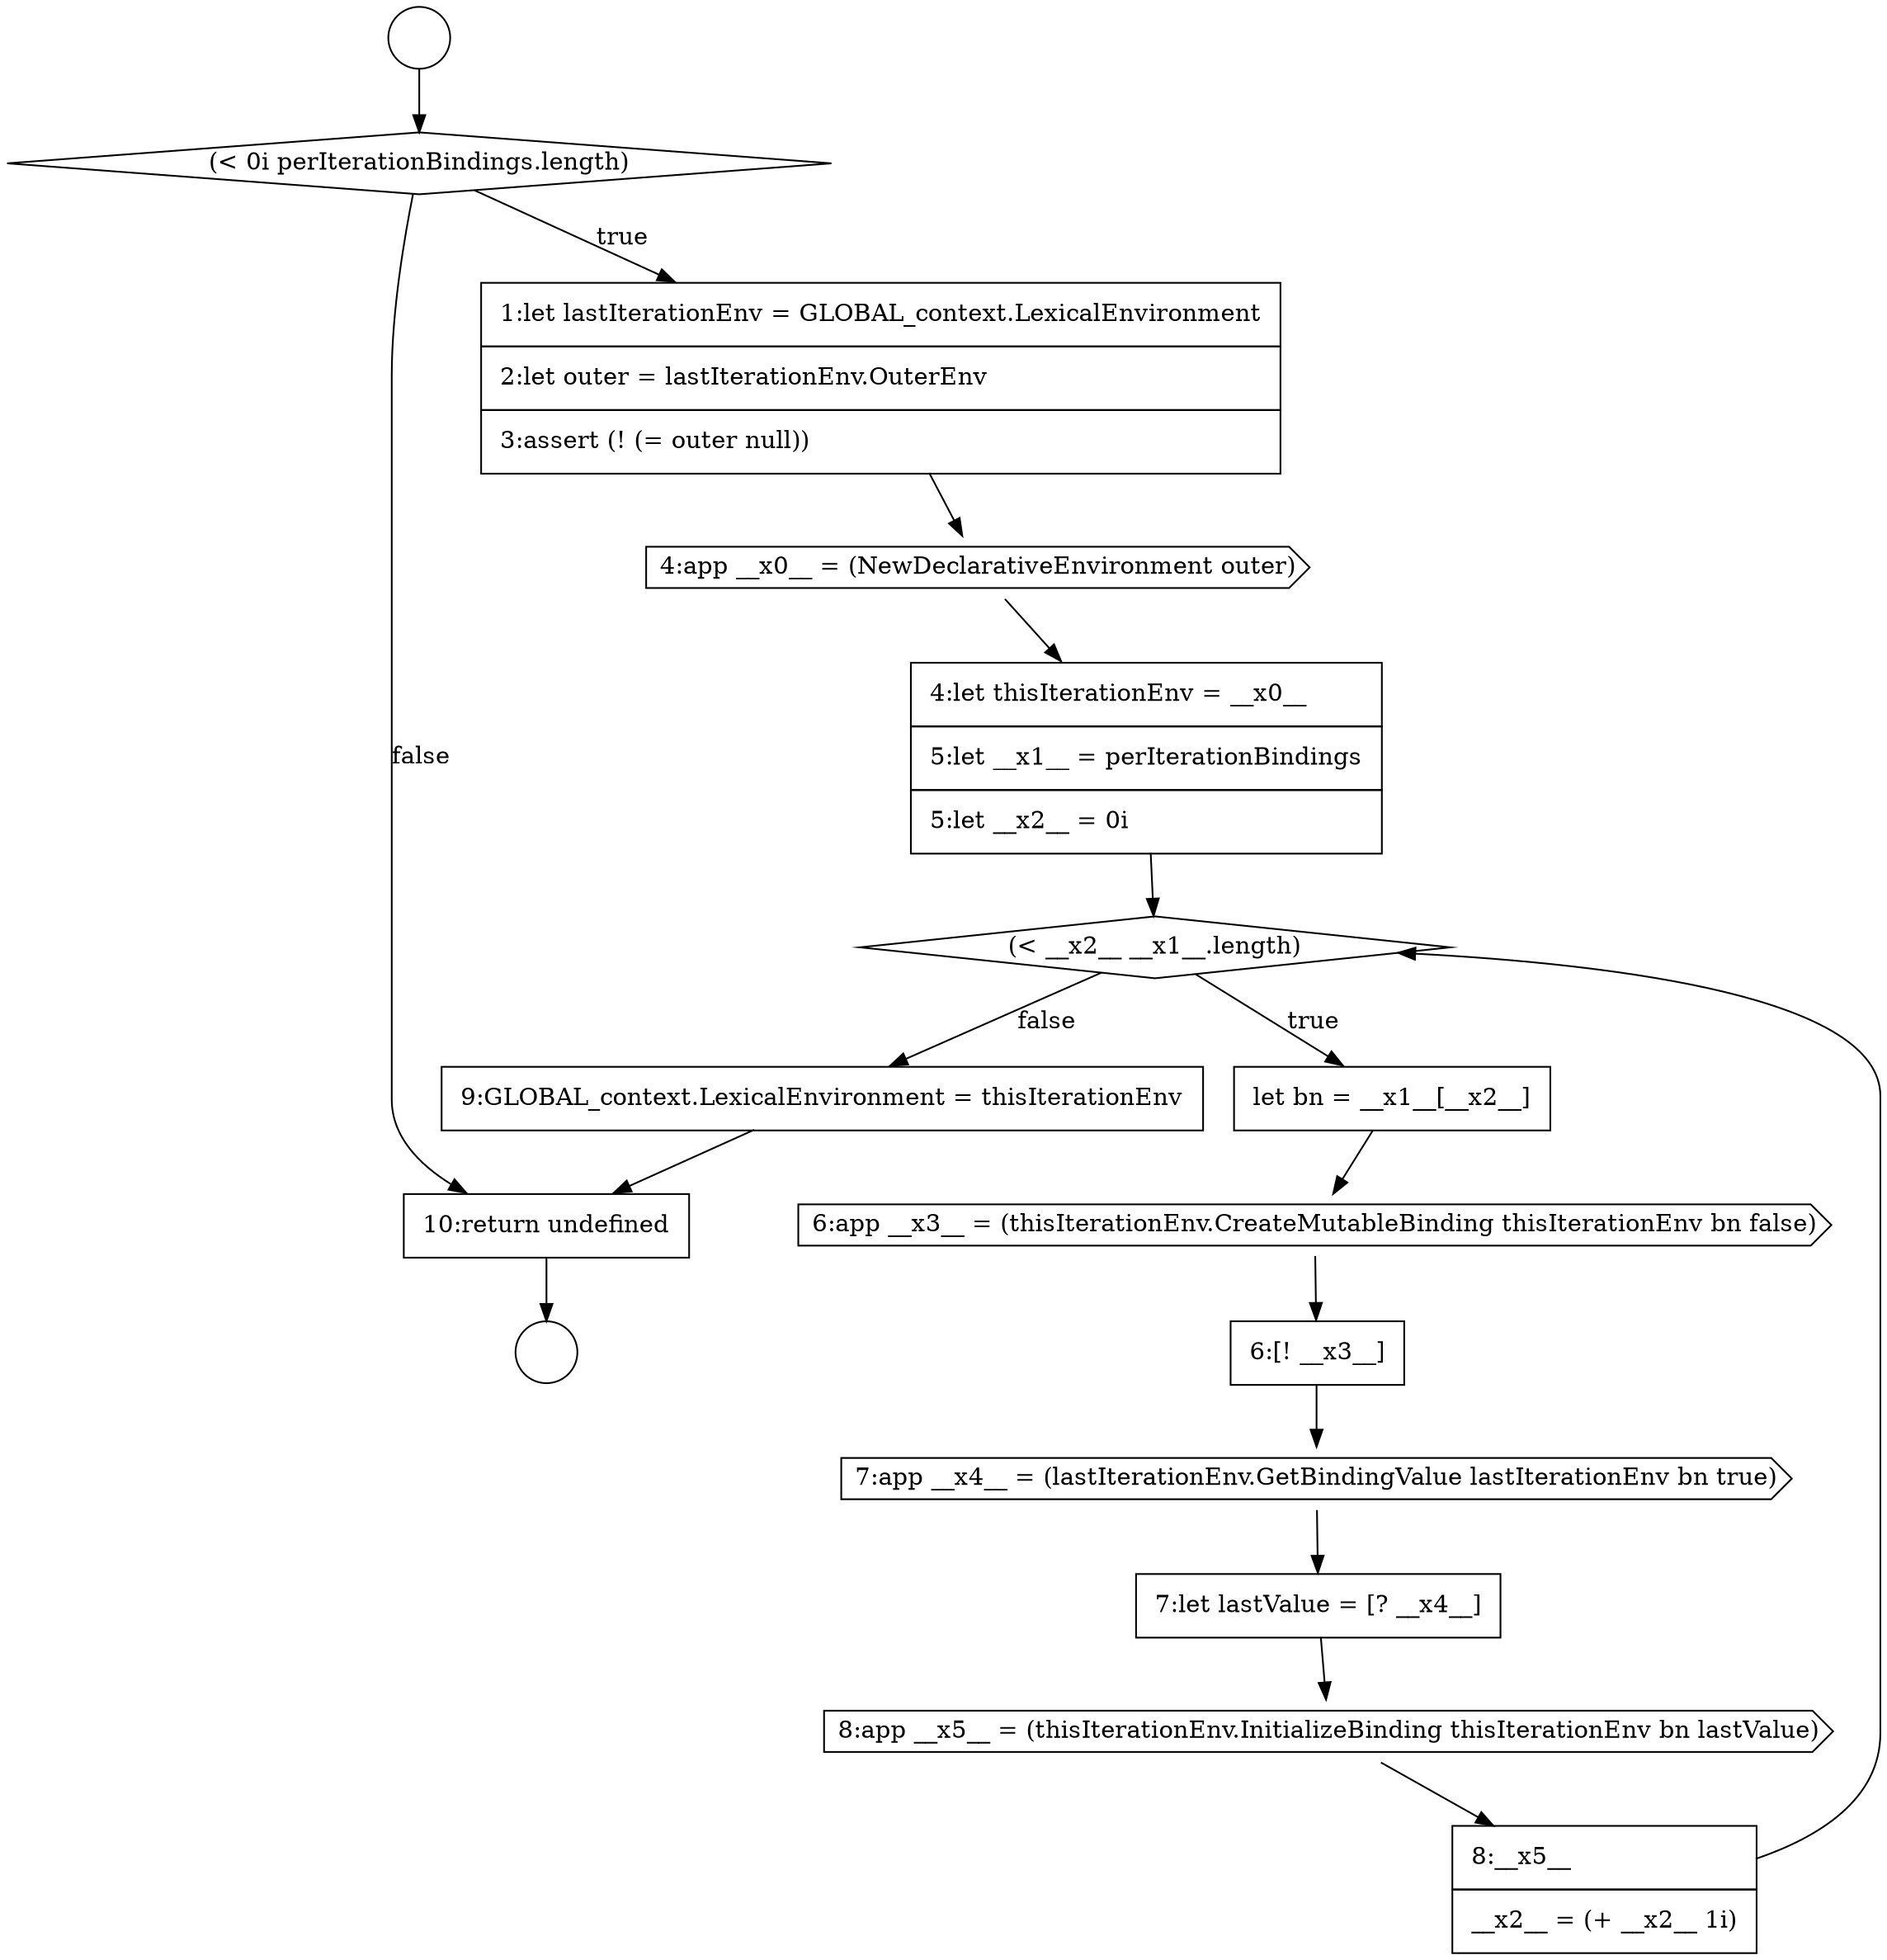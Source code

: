 digraph {
  node7358 [shape=none, margin=0, label=<<font color="black">
    <table border="0" cellborder="1" cellspacing="0" cellpadding="10">
      <tr><td align="left">10:return undefined</td></tr>
    </table>
  </font>> color="black" fillcolor="white" style=filled]
  node7345 [shape=diamond, label=<<font color="black">(&lt; 0i perIterationBindings.length)</font>> color="black" fillcolor="white" style=filled]
  node7343 [shape=circle label=" " color="black" fillcolor="white" style=filled]
  node7349 [shape=diamond, label=<<font color="black">(&lt; __x2__ __x1__.length)</font>> color="black" fillcolor="white" style=filled]
  node7354 [shape=none, margin=0, label=<<font color="black">
    <table border="0" cellborder="1" cellspacing="0" cellpadding="10">
      <tr><td align="left">7:let lastValue = [? __x4__]</td></tr>
    </table>
  </font>> color="black" fillcolor="white" style=filled]
  node7357 [shape=none, margin=0, label=<<font color="black">
    <table border="0" cellborder="1" cellspacing="0" cellpadding="10">
      <tr><td align="left">9:GLOBAL_context.LexicalEnvironment = thisIterationEnv</td></tr>
    </table>
  </font>> color="black" fillcolor="white" style=filled]
  node7353 [shape=cds, label=<<font color="black">7:app __x4__ = (lastIterationEnv.GetBindingValue lastIterationEnv bn true)</font>> color="black" fillcolor="white" style=filled]
  node7346 [shape=none, margin=0, label=<<font color="black">
    <table border="0" cellborder="1" cellspacing="0" cellpadding="10">
      <tr><td align="left">1:let lastIterationEnv = GLOBAL_context.LexicalEnvironment</td></tr>
      <tr><td align="left">2:let outer = lastIterationEnv.OuterEnv</td></tr>
      <tr><td align="left">3:assert (! (= outer null))</td></tr>
    </table>
  </font>> color="black" fillcolor="white" style=filled]
  node7350 [shape=none, margin=0, label=<<font color="black">
    <table border="0" cellborder="1" cellspacing="0" cellpadding="10">
      <tr><td align="left">let bn = __x1__[__x2__]</td></tr>
    </table>
  </font>> color="black" fillcolor="white" style=filled]
  node7347 [shape=cds, label=<<font color="black">4:app __x0__ = (NewDeclarativeEnvironment outer)</font>> color="black" fillcolor="white" style=filled]
  node7356 [shape=none, margin=0, label=<<font color="black">
    <table border="0" cellborder="1" cellspacing="0" cellpadding="10">
      <tr><td align="left">8:__x5__</td></tr>
      <tr><td align="left">__x2__ = (+ __x2__ 1i)</td></tr>
    </table>
  </font>> color="black" fillcolor="white" style=filled]
  node7351 [shape=cds, label=<<font color="black">6:app __x3__ = (thisIterationEnv.CreateMutableBinding thisIterationEnv bn false)</font>> color="black" fillcolor="white" style=filled]
  node7348 [shape=none, margin=0, label=<<font color="black">
    <table border="0" cellborder="1" cellspacing="0" cellpadding="10">
      <tr><td align="left">4:let thisIterationEnv = __x0__</td></tr>
      <tr><td align="left">5:let __x1__ = perIterationBindings</td></tr>
      <tr><td align="left">5:let __x2__ = 0i</td></tr>
    </table>
  </font>> color="black" fillcolor="white" style=filled]
  node7344 [shape=circle label=" " color="black" fillcolor="white" style=filled]
  node7355 [shape=cds, label=<<font color="black">8:app __x5__ = (thisIterationEnv.InitializeBinding thisIterationEnv bn lastValue)</font>> color="black" fillcolor="white" style=filled]
  node7352 [shape=none, margin=0, label=<<font color="black">
    <table border="0" cellborder="1" cellspacing="0" cellpadding="10">
      <tr><td align="left">6:[! __x3__]</td></tr>
    </table>
  </font>> color="black" fillcolor="white" style=filled]
  node7345 -> node7346 [label=<<font color="black">true</font>> color="black"]
  node7345 -> node7358 [label=<<font color="black">false</font>> color="black"]
  node7352 -> node7353 [ color="black"]
  node7357 -> node7358 [ color="black"]
  node7356 -> node7349 [ color="black"]
  node7353 -> node7354 [ color="black"]
  node7351 -> node7352 [ color="black"]
  node7346 -> node7347 [ color="black"]
  node7358 -> node7344 [ color="black"]
  node7343 -> node7345 [ color="black"]
  node7350 -> node7351 [ color="black"]
  node7347 -> node7348 [ color="black"]
  node7349 -> node7350 [label=<<font color="black">true</font>> color="black"]
  node7349 -> node7357 [label=<<font color="black">false</font>> color="black"]
  node7355 -> node7356 [ color="black"]
  node7354 -> node7355 [ color="black"]
  node7348 -> node7349 [ color="black"]
}
